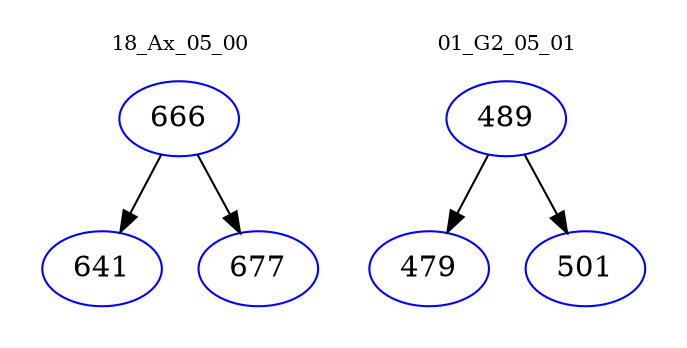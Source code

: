 digraph{
subgraph cluster_0 {
color = white
label = "18_Ax_05_00";
fontsize=10;
T0_666 [label="666", color="blue"]
T0_666 -> T0_641 [color="black"]
T0_641 [label="641", color="blue"]
T0_666 -> T0_677 [color="black"]
T0_677 [label="677", color="blue"]
}
subgraph cluster_1 {
color = white
label = "01_G2_05_01";
fontsize=10;
T1_489 [label="489", color="blue"]
T1_489 -> T1_479 [color="black"]
T1_479 [label="479", color="blue"]
T1_489 -> T1_501 [color="black"]
T1_501 [label="501", color="blue"]
}
}
